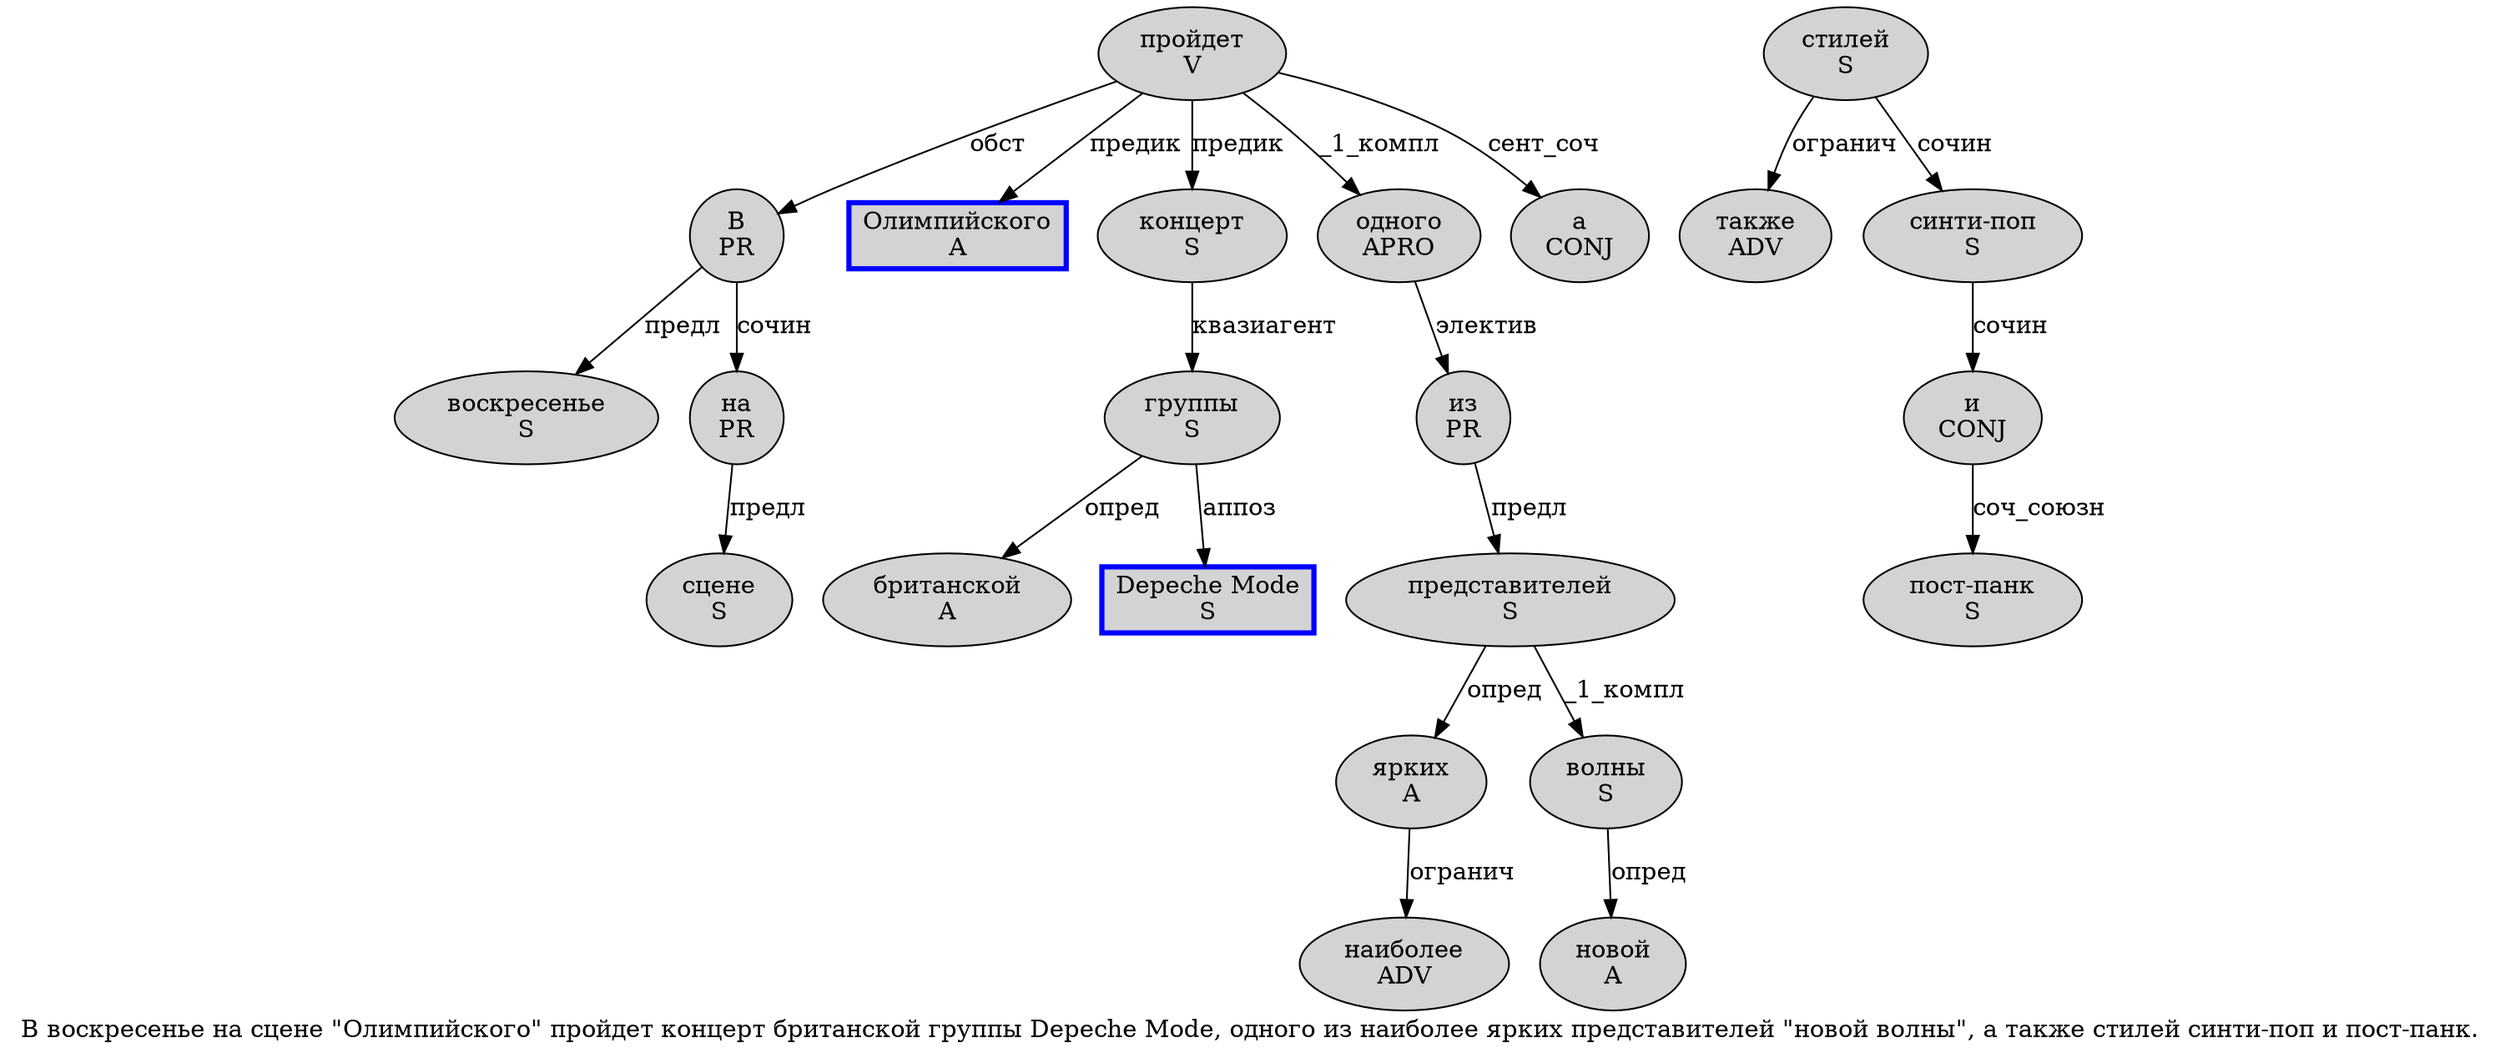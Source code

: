 digraph SENTENCE_267 {
	graph [label="В воскресенье на сцене \"Олимпийского\" пройдет концерт британской группы Depeche Mode, одного из наиболее ярких представителей \"новой волны\", а также стилей синти-поп и пост-панк."]
	node [style=filled]
		0 [label="В
PR" color="" fillcolor=lightgray penwidth=1 shape=ellipse]
		1 [label="воскресенье
S" color="" fillcolor=lightgray penwidth=1 shape=ellipse]
		2 [label="на
PR" color="" fillcolor=lightgray penwidth=1 shape=ellipse]
		3 [label="сцене
S" color="" fillcolor=lightgray penwidth=1 shape=ellipse]
		5 [label="Олимпийского
A" color=blue fillcolor=lightgray penwidth=3 shape=box]
		7 [label="пройдет
V" color="" fillcolor=lightgray penwidth=1 shape=ellipse]
		8 [label="концерт
S" color="" fillcolor=lightgray penwidth=1 shape=ellipse]
		9 [label="британской
A" color="" fillcolor=lightgray penwidth=1 shape=ellipse]
		10 [label="группы
S" color="" fillcolor=lightgray penwidth=1 shape=ellipse]
		11 [label="Depeche Mode
S" color=blue fillcolor=lightgray penwidth=3 shape=box]
		13 [label="одного
APRO" color="" fillcolor=lightgray penwidth=1 shape=ellipse]
		14 [label="из
PR" color="" fillcolor=lightgray penwidth=1 shape=ellipse]
		15 [label="наиболее
ADV" color="" fillcolor=lightgray penwidth=1 shape=ellipse]
		16 [label="ярких
A" color="" fillcolor=lightgray penwidth=1 shape=ellipse]
		17 [label="представителей
S" color="" fillcolor=lightgray penwidth=1 shape=ellipse]
		19 [label="новой
A" color="" fillcolor=lightgray penwidth=1 shape=ellipse]
		20 [label="волны
S" color="" fillcolor=lightgray penwidth=1 shape=ellipse]
		23 [label="а
CONJ" color="" fillcolor=lightgray penwidth=1 shape=ellipse]
		24 [label="также
ADV" color="" fillcolor=lightgray penwidth=1 shape=ellipse]
		25 [label="стилей
S" color="" fillcolor=lightgray penwidth=1 shape=ellipse]
		26 [label="синти-поп
S" color="" fillcolor=lightgray penwidth=1 shape=ellipse]
		27 [label="и
CONJ" color="" fillcolor=lightgray penwidth=1 shape=ellipse]
		28 [label="пост-панк
S" color="" fillcolor=lightgray penwidth=1 shape=ellipse]
			7 -> 0 [label="обст"]
			7 -> 5 [label="предик"]
			7 -> 8 [label="предик"]
			7 -> 13 [label="_1_компл"]
			7 -> 23 [label="сент_соч"]
			10 -> 9 [label="опред"]
			10 -> 11 [label="аппоз"]
			16 -> 15 [label="огранич"]
			2 -> 3 [label="предл"]
			20 -> 19 [label="опред"]
			14 -> 17 [label="предл"]
			26 -> 27 [label="сочин"]
			13 -> 14 [label="электив"]
			8 -> 10 [label="квазиагент"]
			25 -> 24 [label="огранич"]
			25 -> 26 [label="сочин"]
			0 -> 1 [label="предл"]
			0 -> 2 [label="сочин"]
			27 -> 28 [label="соч_союзн"]
			17 -> 16 [label="опред"]
			17 -> 20 [label="_1_компл"]
}